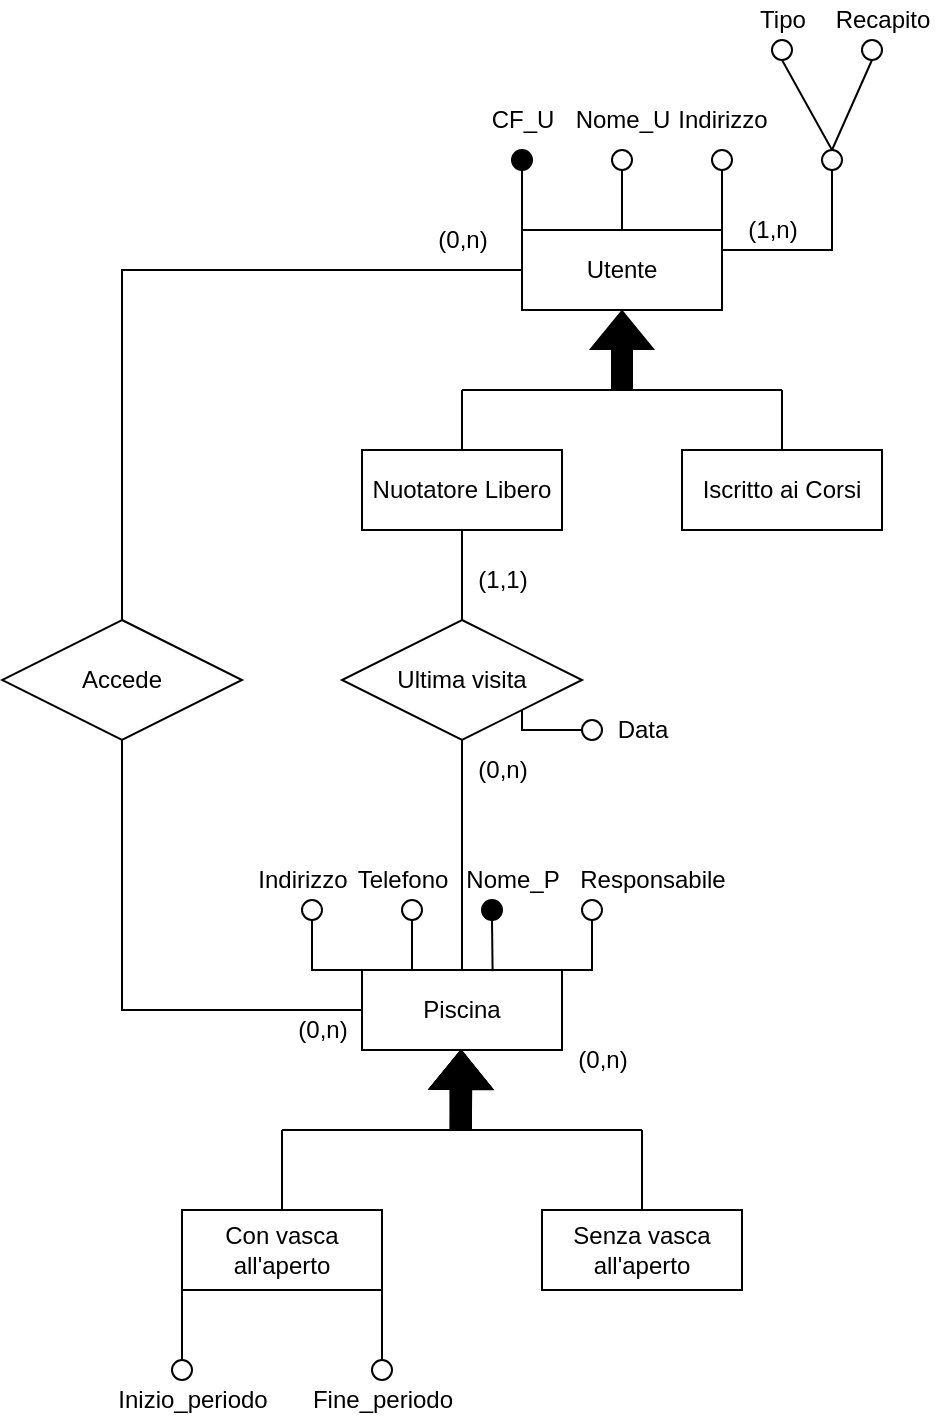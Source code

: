 <mxfile version="17.2.4" type="github">
  <diagram id="MYQFxudGDhmTdoFLmUG1" name="Page-1">
    <mxGraphModel dx="868" dy="442" grid="1" gridSize="10" guides="1" tooltips="1" connect="1" arrows="1" fold="1" page="1" pageScale="1" pageWidth="1600" pageHeight="900" math="0" shadow="0">
      <root>
        <mxCell id="0" />
        <mxCell id="1" parent="0" />
        <mxCell id="GoyC5QAHnLf5jNGfdJ2Q-1" style="edgeStyle=orthogonalEdgeStyle;rounded=0;orthogonalLoop=1;jettySize=auto;html=1;exitX=0;exitY=0;exitDx=0;exitDy=0;endArrow=none;endFill=0;fillColor=#000000;" parent="1" source="GoyC5QAHnLf5jNGfdJ2Q-4" target="GoyC5QAHnLf5jNGfdJ2Q-14" edge="1">
          <mxGeometry relative="1" as="geometry" />
        </mxCell>
        <mxCell id="GoyC5QAHnLf5jNGfdJ2Q-2" style="edgeStyle=orthogonalEdgeStyle;rounded=0;orthogonalLoop=1;jettySize=auto;html=1;exitX=1;exitY=0;exitDx=0;exitDy=0;entryX=0.5;entryY=1;entryDx=0;entryDy=0;endArrow=none;endFill=0;fillColor=#000000;" parent="1" source="GoyC5QAHnLf5jNGfdJ2Q-4" target="GoyC5QAHnLf5jNGfdJ2Q-18" edge="1">
          <mxGeometry relative="1" as="geometry" />
        </mxCell>
        <mxCell id="GoyC5QAHnLf5jNGfdJ2Q-3" style="edgeStyle=orthogonalEdgeStyle;rounded=0;orthogonalLoop=1;jettySize=auto;html=1;exitX=1;exitY=0.25;exitDx=0;exitDy=0;entryX=0.5;entryY=1;entryDx=0;entryDy=0;endArrow=none;endFill=0;fillColor=#000000;" parent="1" source="GoyC5QAHnLf5jNGfdJ2Q-4" target="GoyC5QAHnLf5jNGfdJ2Q-21" edge="1">
          <mxGeometry relative="1" as="geometry" />
        </mxCell>
        <mxCell id="GoyC5QAHnLf5jNGfdJ2Q-74" style="edgeStyle=orthogonalEdgeStyle;rounded=0;orthogonalLoop=1;jettySize=auto;html=1;exitX=0;exitY=0.5;exitDx=0;exitDy=0;entryX=0.5;entryY=0;entryDx=0;entryDy=0;endArrow=none;endFill=0;" parent="1" source="GoyC5QAHnLf5jNGfdJ2Q-4" target="GoyC5QAHnLf5jNGfdJ2Q-45" edge="1">
          <mxGeometry relative="1" as="geometry" />
        </mxCell>
        <mxCell id="GoyC5QAHnLf5jNGfdJ2Q-4" value="Utente" style="whiteSpace=wrap;html=1;align=center;" parent="1" vertex="1">
          <mxGeometry x="590" y="135" width="100" height="40" as="geometry" />
        </mxCell>
        <mxCell id="GoyC5QAHnLf5jNGfdJ2Q-5" value="" style="shape=flexArrow;endArrow=classic;html=1;rounded=0;entryX=0.5;entryY=1;entryDx=0;entryDy=0;fillColor=#000000;" parent="1" target="GoyC5QAHnLf5jNGfdJ2Q-4" edge="1">
          <mxGeometry width="50" height="50" relative="1" as="geometry">
            <mxPoint x="640" y="215" as="sourcePoint" />
            <mxPoint x="660" y="195" as="targetPoint" />
          </mxGeometry>
        </mxCell>
        <mxCell id="GoyC5QAHnLf5jNGfdJ2Q-6" value="" style="endArrow=none;html=1;rounded=0;fillColor=#000000;" parent="1" edge="1">
          <mxGeometry width="50" height="50" relative="1" as="geometry">
            <mxPoint x="560" y="215" as="sourcePoint" />
            <mxPoint x="720" y="215" as="targetPoint" />
          </mxGeometry>
        </mxCell>
        <mxCell id="GoyC5QAHnLf5jNGfdJ2Q-7" style="edgeStyle=orthogonalEdgeStyle;rounded=0;orthogonalLoop=1;jettySize=auto;html=1;exitX=0.5;exitY=0;exitDx=0;exitDy=0;fillColor=#000000;endArrow=none;endFill=0;" parent="1" source="GoyC5QAHnLf5jNGfdJ2Q-8" edge="1">
          <mxGeometry relative="1" as="geometry">
            <mxPoint x="560" y="215" as="targetPoint" />
          </mxGeometry>
        </mxCell>
        <mxCell id="GoyC5QAHnLf5jNGfdJ2Q-73" style="edgeStyle=orthogonalEdgeStyle;rounded=0;orthogonalLoop=1;jettySize=auto;html=1;exitX=0.5;exitY=1;exitDx=0;exitDy=0;entryX=0.5;entryY=0;entryDx=0;entryDy=0;endArrow=none;endFill=0;" parent="1" source="GoyC5QAHnLf5jNGfdJ2Q-8" target="GoyC5QAHnLf5jNGfdJ2Q-43" edge="1">
          <mxGeometry relative="1" as="geometry">
            <mxPoint x="560" y="320" as="targetPoint" />
          </mxGeometry>
        </mxCell>
        <mxCell id="GoyC5QAHnLf5jNGfdJ2Q-8" value="Nuotatore Libero" style="whiteSpace=wrap;html=1;align=center;" parent="1" vertex="1">
          <mxGeometry x="510" y="245" width="100" height="40" as="geometry" />
        </mxCell>
        <mxCell id="GoyC5QAHnLf5jNGfdJ2Q-9" style="edgeStyle=orthogonalEdgeStyle;rounded=0;orthogonalLoop=1;jettySize=auto;html=1;exitX=0.5;exitY=0;exitDx=0;exitDy=0;endArrow=none;endFill=0;fillColor=#000000;" parent="1" source="GoyC5QAHnLf5jNGfdJ2Q-11" edge="1">
          <mxGeometry relative="1" as="geometry">
            <mxPoint x="720" y="215" as="targetPoint" />
          </mxGeometry>
        </mxCell>
        <mxCell id="GoyC5QAHnLf5jNGfdJ2Q-11" value="Iscritto ai Corsi" style="whiteSpace=wrap;html=1;align=center;" parent="1" vertex="1">
          <mxGeometry x="670" y="245" width="100" height="40" as="geometry" />
        </mxCell>
        <mxCell id="GoyC5QAHnLf5jNGfdJ2Q-14" value="" style="ellipse;whiteSpace=wrap;html=1;aspect=fixed;fillColor=#000000;" parent="1" vertex="1">
          <mxGeometry x="585" y="95" width="10" height="10" as="geometry" />
        </mxCell>
        <mxCell id="GoyC5QAHnLf5jNGfdJ2Q-15" value="" style="edgeStyle=orthogonalEdgeStyle;rounded=0;orthogonalLoop=1;jettySize=auto;html=1;endArrow=none;endFill=0;fillColor=#000000;" parent="1" source="GoyC5QAHnLf5jNGfdJ2Q-16" target="GoyC5QAHnLf5jNGfdJ2Q-4" edge="1">
          <mxGeometry relative="1" as="geometry" />
        </mxCell>
        <mxCell id="GoyC5QAHnLf5jNGfdJ2Q-16" value="" style="ellipse;whiteSpace=wrap;html=1;aspect=fixed;" parent="1" vertex="1">
          <mxGeometry x="635" y="95" width="10" height="10" as="geometry" />
        </mxCell>
        <mxCell id="GoyC5QAHnLf5jNGfdJ2Q-17" value="CF_U" style="text;html=1;align=center;verticalAlign=middle;resizable=0;points=[];autosize=1;strokeColor=none;fillColor=none;" parent="1" vertex="1">
          <mxGeometry x="565" y="70" width="50" height="20" as="geometry" />
        </mxCell>
        <mxCell id="GoyC5QAHnLf5jNGfdJ2Q-18" value="" style="ellipse;whiteSpace=wrap;html=1;aspect=fixed;" parent="1" vertex="1">
          <mxGeometry x="685" y="95" width="10" height="10" as="geometry" />
        </mxCell>
        <mxCell id="GoyC5QAHnLf5jNGfdJ2Q-19" value="Nome_U" style="text;html=1;align=center;verticalAlign=middle;resizable=0;points=[];autosize=1;strokeColor=none;fillColor=none;" parent="1" vertex="1">
          <mxGeometry x="610" y="70" width="60" height="20" as="geometry" />
        </mxCell>
        <mxCell id="GoyC5QAHnLf5jNGfdJ2Q-20" value="Indirizzo" style="text;html=1;align=center;verticalAlign=middle;resizable=0;points=[];autosize=1;strokeColor=none;fillColor=none;" parent="1" vertex="1">
          <mxGeometry x="660" y="70" width="60" height="20" as="geometry" />
        </mxCell>
        <mxCell id="GoyC5QAHnLf5jNGfdJ2Q-21" value="" style="ellipse;whiteSpace=wrap;html=1;aspect=fixed;" parent="1" vertex="1">
          <mxGeometry x="740" y="95" width="10" height="10" as="geometry" />
        </mxCell>
        <mxCell id="GoyC5QAHnLf5jNGfdJ2Q-22" value="" style="ellipse;whiteSpace=wrap;html=1;aspect=fixed;" parent="1" vertex="1">
          <mxGeometry x="715" y="40" width="10" height="10" as="geometry" />
        </mxCell>
        <mxCell id="GoyC5QAHnLf5jNGfdJ2Q-23" value="" style="ellipse;whiteSpace=wrap;html=1;aspect=fixed;" parent="1" vertex="1">
          <mxGeometry x="760" y="40" width="10" height="10" as="geometry" />
        </mxCell>
        <mxCell id="GoyC5QAHnLf5jNGfdJ2Q-24" value="" style="endArrow=none;html=1;rounded=0;fillColor=#000000;exitX=0.5;exitY=0;exitDx=0;exitDy=0;entryX=0.5;entryY=1;entryDx=0;entryDy=0;" parent="1" source="GoyC5QAHnLf5jNGfdJ2Q-21" target="GoyC5QAHnLf5jNGfdJ2Q-23" edge="1">
          <mxGeometry width="50" height="50" relative="1" as="geometry">
            <mxPoint x="710" y="100" as="sourcePoint" />
            <mxPoint x="760" y="50" as="targetPoint" />
          </mxGeometry>
        </mxCell>
        <mxCell id="GoyC5QAHnLf5jNGfdJ2Q-25" value="" style="endArrow=none;html=1;rounded=0;fillColor=#000000;exitX=0.5;exitY=0;exitDx=0;exitDy=0;" parent="1" source="GoyC5QAHnLf5jNGfdJ2Q-21" edge="1">
          <mxGeometry width="50" height="50" relative="1" as="geometry">
            <mxPoint x="705" y="95" as="sourcePoint" />
            <mxPoint x="720" y="50" as="targetPoint" />
          </mxGeometry>
        </mxCell>
        <mxCell id="GoyC5QAHnLf5jNGfdJ2Q-26" value="Tipo" style="text;html=1;align=center;verticalAlign=middle;resizable=0;points=[];autosize=1;strokeColor=none;fillColor=none;" parent="1" vertex="1">
          <mxGeometry x="700" y="20" width="40" height="20" as="geometry" />
        </mxCell>
        <mxCell id="GoyC5QAHnLf5jNGfdJ2Q-27" value="(1,n)" style="text;html=1;align=center;verticalAlign=middle;resizable=0;points=[];autosize=1;strokeColor=none;fillColor=none;" parent="1" vertex="1">
          <mxGeometry x="695" y="125" width="40" height="20" as="geometry" />
        </mxCell>
        <mxCell id="GoyC5QAHnLf5jNGfdJ2Q-28" value="Recapito" style="text;html=1;align=center;verticalAlign=middle;resizable=0;points=[];autosize=1;strokeColor=none;fillColor=none;" parent="1" vertex="1">
          <mxGeometry x="740" y="20" width="60" height="20" as="geometry" />
        </mxCell>
        <mxCell id="GoyC5QAHnLf5jNGfdJ2Q-29" style="edgeStyle=orthogonalEdgeStyle;rounded=0;orthogonalLoop=1;jettySize=auto;html=1;exitX=0;exitY=0;exitDx=0;exitDy=0;entryX=0.5;entryY=1;entryDx=0;entryDy=0;endArrow=none;endFill=0;fillColor=#000000;" parent="1" source="GoyC5QAHnLf5jNGfdJ2Q-32" target="GoyC5QAHnLf5jNGfdJ2Q-50" edge="1">
          <mxGeometry relative="1" as="geometry" />
        </mxCell>
        <mxCell id="GoyC5QAHnLf5jNGfdJ2Q-30" style="edgeStyle=orthogonalEdgeStyle;rounded=0;orthogonalLoop=1;jettySize=auto;html=1;exitX=0.25;exitY=0;exitDx=0;exitDy=0;entryX=0.5;entryY=1;entryDx=0;entryDy=0;endArrow=none;endFill=0;fillColor=#000000;" parent="1" source="GoyC5QAHnLf5jNGfdJ2Q-32" target="GoyC5QAHnLf5jNGfdJ2Q-55" edge="1">
          <mxGeometry relative="1" as="geometry" />
        </mxCell>
        <mxCell id="GoyC5QAHnLf5jNGfdJ2Q-31" style="edgeStyle=orthogonalEdgeStyle;rounded=0;orthogonalLoop=1;jettySize=auto;html=1;exitX=1;exitY=0;exitDx=0;exitDy=0;entryX=0.5;entryY=1;entryDx=0;entryDy=0;endArrow=none;endFill=0;fillColor=#000000;" parent="1" source="GoyC5QAHnLf5jNGfdJ2Q-32" target="GoyC5QAHnLf5jNGfdJ2Q-57" edge="1">
          <mxGeometry relative="1" as="geometry" />
        </mxCell>
        <mxCell id="GoyC5QAHnLf5jNGfdJ2Q-32" value="Piscina" style="whiteSpace=wrap;html=1;align=center;" parent="1" vertex="1">
          <mxGeometry x="510" y="505" width="100" height="40" as="geometry" />
        </mxCell>
        <mxCell id="GoyC5QAHnLf5jNGfdJ2Q-33" value="" style="shape=flexArrow;endArrow=classic;html=1;rounded=0;entryX=0.5;entryY=1;entryDx=0;entryDy=0;fillColor=#000000;" parent="1" edge="1">
          <mxGeometry width="50" height="50" relative="1" as="geometry">
            <mxPoint x="559.41" y="585" as="sourcePoint" />
            <mxPoint x="559.41" y="545" as="targetPoint" />
          </mxGeometry>
        </mxCell>
        <mxCell id="GoyC5QAHnLf5jNGfdJ2Q-34" value="" style="endArrow=none;html=1;rounded=0;fillColor=#000000;" parent="1" edge="1">
          <mxGeometry width="50" height="50" relative="1" as="geometry">
            <mxPoint x="470" y="585" as="sourcePoint" />
            <mxPoint x="650" y="585" as="targetPoint" />
          </mxGeometry>
        </mxCell>
        <mxCell id="GoyC5QAHnLf5jNGfdJ2Q-35" style="edgeStyle=orthogonalEdgeStyle;rounded=0;orthogonalLoop=1;jettySize=auto;html=1;exitX=0.5;exitY=0;exitDx=0;exitDy=0;endArrow=none;endFill=0;fillColor=#000000;" parent="1" source="GoyC5QAHnLf5jNGfdJ2Q-38" edge="1">
          <mxGeometry relative="1" as="geometry">
            <mxPoint x="470" y="585" as="targetPoint" />
            <Array as="points">
              <mxPoint x="470" y="605" />
              <mxPoint x="470" y="605" />
            </Array>
          </mxGeometry>
        </mxCell>
        <mxCell id="GoyC5QAHnLf5jNGfdJ2Q-36" style="edgeStyle=orthogonalEdgeStyle;rounded=0;orthogonalLoop=1;jettySize=auto;html=1;exitX=1;exitY=1;exitDx=0;exitDy=0;entryX=0.5;entryY=0;entryDx=0;entryDy=0;endArrow=none;endFill=0;fillColor=#000000;" parent="1" source="GoyC5QAHnLf5jNGfdJ2Q-38" target="GoyC5QAHnLf5jNGfdJ2Q-60" edge="1">
          <mxGeometry relative="1" as="geometry" />
        </mxCell>
        <mxCell id="GoyC5QAHnLf5jNGfdJ2Q-37" style="edgeStyle=orthogonalEdgeStyle;rounded=0;orthogonalLoop=1;jettySize=auto;html=1;exitX=0;exitY=1;exitDx=0;exitDy=0;entryX=0.5;entryY=0;entryDx=0;entryDy=0;endArrow=none;endFill=0;fillColor=#000000;" parent="1" source="GoyC5QAHnLf5jNGfdJ2Q-38" target="GoyC5QAHnLf5jNGfdJ2Q-59" edge="1">
          <mxGeometry relative="1" as="geometry" />
        </mxCell>
        <mxCell id="GoyC5QAHnLf5jNGfdJ2Q-38" value="Con vasca all&#39;aperto" style="whiteSpace=wrap;html=1;align=center;" parent="1" vertex="1">
          <mxGeometry x="420" y="625" width="100" height="40" as="geometry" />
        </mxCell>
        <mxCell id="GoyC5QAHnLf5jNGfdJ2Q-39" style="edgeStyle=orthogonalEdgeStyle;rounded=0;orthogonalLoop=1;jettySize=auto;html=1;exitX=0.5;exitY=0;exitDx=0;exitDy=0;endArrow=none;endFill=0;fillColor=#000000;" parent="1" source="GoyC5QAHnLf5jNGfdJ2Q-40" edge="1">
          <mxGeometry relative="1" as="geometry">
            <mxPoint x="650" y="585" as="targetPoint" />
            <Array as="points">
              <mxPoint x="650" y="585" />
            </Array>
          </mxGeometry>
        </mxCell>
        <mxCell id="GoyC5QAHnLf5jNGfdJ2Q-40" value="Senza vasca all&#39;aperto" style="whiteSpace=wrap;html=1;align=center;" parent="1" vertex="1">
          <mxGeometry x="600" y="625" width="100" height="40" as="geometry" />
        </mxCell>
        <mxCell id="GoyC5QAHnLf5jNGfdJ2Q-41" style="edgeStyle=orthogonalEdgeStyle;rounded=0;orthogonalLoop=1;jettySize=auto;html=1;exitX=0.5;exitY=1;exitDx=0;exitDy=0;entryX=0.5;entryY=0;entryDx=0;entryDy=0;endArrow=none;endFill=0;fillColor=#000000;" parent="1" source="GoyC5QAHnLf5jNGfdJ2Q-43" target="GoyC5QAHnLf5jNGfdJ2Q-32" edge="1">
          <mxGeometry relative="1" as="geometry" />
        </mxCell>
        <mxCell id="GoyC5QAHnLf5jNGfdJ2Q-42" style="edgeStyle=orthogonalEdgeStyle;rounded=0;orthogonalLoop=1;jettySize=auto;html=1;exitX=1;exitY=1;exitDx=0;exitDy=0;entryX=0;entryY=0.5;entryDx=0;entryDy=0;endArrow=none;endFill=0;fillColor=#000000;" parent="1" source="GoyC5QAHnLf5jNGfdJ2Q-43" target="GoyC5QAHnLf5jNGfdJ2Q-47" edge="1">
          <mxGeometry relative="1" as="geometry">
            <Array as="points">
              <mxPoint x="590" y="385" />
            </Array>
          </mxGeometry>
        </mxCell>
        <mxCell id="GoyC5QAHnLf5jNGfdJ2Q-43" value="Ultima visita" style="shape=rhombus;perimeter=rhombusPerimeter;whiteSpace=wrap;html=1;align=center;" parent="1" vertex="1">
          <mxGeometry x="500" y="330" width="120" height="60" as="geometry" />
        </mxCell>
        <mxCell id="GoyC5QAHnLf5jNGfdJ2Q-44" style="edgeStyle=orthogonalEdgeStyle;rounded=0;orthogonalLoop=1;jettySize=auto;html=1;exitX=0.5;exitY=1;exitDx=0;exitDy=0;entryX=0;entryY=0.5;entryDx=0;entryDy=0;endArrow=none;endFill=0;fillColor=#000000;" parent="1" source="GoyC5QAHnLf5jNGfdJ2Q-45" target="GoyC5QAHnLf5jNGfdJ2Q-32" edge="1">
          <mxGeometry relative="1" as="geometry" />
        </mxCell>
        <mxCell id="GoyC5QAHnLf5jNGfdJ2Q-45" value="Accede" style="shape=rhombus;perimeter=rhombusPerimeter;whiteSpace=wrap;html=1;align=center;" parent="1" vertex="1">
          <mxGeometry x="330" y="330" width="120" height="60" as="geometry" />
        </mxCell>
        <mxCell id="GoyC5QAHnLf5jNGfdJ2Q-46" value="(0,n)" style="text;html=1;align=center;verticalAlign=middle;resizable=0;points=[];autosize=1;strokeColor=none;fillColor=none;" parent="1" vertex="1">
          <mxGeometry x="560" y="395" width="40" height="20" as="geometry" />
        </mxCell>
        <mxCell id="GoyC5QAHnLf5jNGfdJ2Q-47" value="" style="ellipse;whiteSpace=wrap;html=1;aspect=fixed;" parent="1" vertex="1">
          <mxGeometry x="620" y="380" width="10" height="10" as="geometry" />
        </mxCell>
        <mxCell id="GoyC5QAHnLf5jNGfdJ2Q-48" value="Data" style="text;html=1;align=center;verticalAlign=middle;resizable=0;points=[];autosize=1;strokeColor=none;fillColor=none;" parent="1" vertex="1">
          <mxGeometry x="630" y="375" width="40" height="20" as="geometry" />
        </mxCell>
        <mxCell id="GoyC5QAHnLf5jNGfdJ2Q-49" value="(0,n)" style="text;html=1;align=center;verticalAlign=middle;resizable=0;points=[];autosize=1;strokeColor=none;fillColor=none;" parent="1" vertex="1">
          <mxGeometry x="470" y="525" width="40" height="20" as="geometry" />
        </mxCell>
        <mxCell id="GoyC5QAHnLf5jNGfdJ2Q-50" value="" style="ellipse;whiteSpace=wrap;html=1;aspect=fixed;" parent="1" vertex="1">
          <mxGeometry x="480" y="470" width="10" height="10" as="geometry" />
        </mxCell>
        <mxCell id="GoyC5QAHnLf5jNGfdJ2Q-51" style="edgeStyle=orthogonalEdgeStyle;rounded=0;orthogonalLoop=1;jettySize=auto;html=1;exitX=0.5;exitY=1;exitDx=0;exitDy=0;entryX=0.953;entryY=0.014;entryDx=0;entryDy=0;entryPerimeter=0;endArrow=none;endFill=0;fillColor=#000000;" parent="1" source="GoyC5QAHnLf5jNGfdJ2Q-52" edge="1">
          <mxGeometry relative="1" as="geometry">
            <mxPoint x="575.3" y="505.56" as="targetPoint" />
          </mxGeometry>
        </mxCell>
        <mxCell id="GoyC5QAHnLf5jNGfdJ2Q-52" value="" style="ellipse;whiteSpace=wrap;html=1;aspect=fixed;fillColor=#000000;" parent="1" vertex="1">
          <mxGeometry x="570" y="470" width="10" height="10" as="geometry" />
        </mxCell>
        <mxCell id="GoyC5QAHnLf5jNGfdJ2Q-53" value="Nome_P" style="text;html=1;align=center;verticalAlign=middle;resizable=0;points=[];autosize=1;strokeColor=none;fillColor=none;" parent="1" vertex="1">
          <mxGeometry x="555" y="450" width="60" height="20" as="geometry" />
        </mxCell>
        <mxCell id="GoyC5QAHnLf5jNGfdJ2Q-54" value="Indirizzo" style="text;html=1;align=center;verticalAlign=middle;resizable=0;points=[];autosize=1;strokeColor=none;fillColor=none;" parent="1" vertex="1">
          <mxGeometry x="450" y="450" width="60" height="20" as="geometry" />
        </mxCell>
        <mxCell id="GoyC5QAHnLf5jNGfdJ2Q-55" value="" style="ellipse;whiteSpace=wrap;html=1;aspect=fixed;" parent="1" vertex="1">
          <mxGeometry x="530" y="470" width="10" height="10" as="geometry" />
        </mxCell>
        <mxCell id="GoyC5QAHnLf5jNGfdJ2Q-56" value="Telefono" style="text;html=1;align=center;verticalAlign=middle;resizable=0;points=[];autosize=1;strokeColor=none;fillColor=none;" parent="1" vertex="1">
          <mxGeometry x="500" y="450" width="60" height="20" as="geometry" />
        </mxCell>
        <mxCell id="GoyC5QAHnLf5jNGfdJ2Q-57" value="" style="ellipse;whiteSpace=wrap;html=1;aspect=fixed;" parent="1" vertex="1">
          <mxGeometry x="620" y="470" width="10" height="10" as="geometry" />
        </mxCell>
        <mxCell id="GoyC5QAHnLf5jNGfdJ2Q-58" value="Responsabile" style="text;html=1;align=center;verticalAlign=middle;resizable=0;points=[];autosize=1;strokeColor=none;fillColor=none;" parent="1" vertex="1">
          <mxGeometry x="610" y="450" width="90" height="20" as="geometry" />
        </mxCell>
        <mxCell id="GoyC5QAHnLf5jNGfdJ2Q-59" value="" style="ellipse;whiteSpace=wrap;html=1;aspect=fixed;" parent="1" vertex="1">
          <mxGeometry x="415" y="700" width="10" height="10" as="geometry" />
        </mxCell>
        <mxCell id="GoyC5QAHnLf5jNGfdJ2Q-60" value="" style="ellipse;whiteSpace=wrap;html=1;aspect=fixed;" parent="1" vertex="1">
          <mxGeometry x="515" y="700" width="10" height="10" as="geometry" />
        </mxCell>
        <mxCell id="GoyC5QAHnLf5jNGfdJ2Q-61" value="Inizio_periodo" style="text;html=1;align=center;verticalAlign=middle;resizable=0;points=[];autosize=1;strokeColor=none;fillColor=none;" parent="1" vertex="1">
          <mxGeometry x="380" y="710" width="90" height="20" as="geometry" />
        </mxCell>
        <mxCell id="GoyC5QAHnLf5jNGfdJ2Q-62" value="Fine_periodo" style="text;html=1;align=center;verticalAlign=middle;resizable=0;points=[];autosize=1;strokeColor=none;fillColor=none;" parent="1" vertex="1">
          <mxGeometry x="475" y="710" width="90" height="20" as="geometry" />
        </mxCell>
        <mxCell id="GoyC5QAHnLf5jNGfdJ2Q-63" value="" style="shape=flexArrow;endArrow=classic;html=1;rounded=0;entryX=0.5;entryY=1;entryDx=0;entryDy=0;fillColor=#000000;" parent="1" edge="1">
          <mxGeometry width="50" height="50" relative="1" as="geometry">
            <mxPoint x="559.41" y="585" as="sourcePoint" />
            <mxPoint x="559.41" y="545" as="targetPoint" />
          </mxGeometry>
        </mxCell>
        <mxCell id="GoyC5QAHnLf5jNGfdJ2Q-64" value="" style="shape=flexArrow;endArrow=classic;html=1;rounded=0;entryX=0.5;entryY=1;entryDx=0;entryDy=0;fillColor=#000000;" parent="1" edge="1">
          <mxGeometry width="50" height="50" relative="1" as="geometry">
            <mxPoint x="559.41" y="585" as="sourcePoint" />
            <mxPoint x="559.41" y="545" as="targetPoint" />
          </mxGeometry>
        </mxCell>
        <mxCell id="GoyC5QAHnLf5jNGfdJ2Q-65" value="" style="endArrow=none;html=1;rounded=0;fillColor=#000000;" parent="1" edge="1">
          <mxGeometry width="50" height="50" relative="1" as="geometry">
            <mxPoint x="470" y="585" as="sourcePoint" />
            <mxPoint x="650" y="585" as="targetPoint" />
          </mxGeometry>
        </mxCell>
        <mxCell id="GoyC5QAHnLf5jNGfdJ2Q-66" value="" style="endArrow=none;html=1;rounded=0;fillColor=#000000;" parent="1" edge="1">
          <mxGeometry width="50" height="50" relative="1" as="geometry">
            <mxPoint x="470" y="585" as="sourcePoint" />
            <mxPoint x="650" y="585" as="targetPoint" />
          </mxGeometry>
        </mxCell>
        <mxCell id="GoyC5QAHnLf5jNGfdJ2Q-67" value="" style="shape=flexArrow;endArrow=classic;html=1;rounded=0;entryX=0.5;entryY=1;entryDx=0;entryDy=0;fillColor=#000000;" parent="1" edge="1">
          <mxGeometry width="50" height="50" relative="1" as="geometry">
            <mxPoint x="559.41" y="585" as="sourcePoint" />
            <mxPoint x="559.41" y="545" as="targetPoint" />
          </mxGeometry>
        </mxCell>
        <mxCell id="GoyC5QAHnLf5jNGfdJ2Q-68" style="edgeStyle=orthogonalEdgeStyle;rounded=0;orthogonalLoop=1;jettySize=auto;html=1;exitX=0.5;exitY=0;exitDx=0;exitDy=0;endArrow=none;endFill=0;fillColor=#000000;" parent="1" edge="1">
          <mxGeometry relative="1" as="geometry">
            <mxPoint x="650" y="585" as="targetPoint" />
            <mxPoint x="650" y="625" as="sourcePoint" />
            <Array as="points">
              <mxPoint x="650" y="585" />
            </Array>
          </mxGeometry>
        </mxCell>
        <mxCell id="GoyC5QAHnLf5jNGfdJ2Q-69" value="" style="endArrow=none;html=1;rounded=0;fillColor=#000000;" parent="1" edge="1">
          <mxGeometry width="50" height="50" relative="1" as="geometry">
            <mxPoint x="470" y="585" as="sourcePoint" />
            <mxPoint x="650" y="585" as="targetPoint" />
          </mxGeometry>
        </mxCell>
        <mxCell id="GoyC5QAHnLf5jNGfdJ2Q-70" value="" style="shape=flexArrow;endArrow=classic;html=1;rounded=0;fillColor=#000000;" parent="1" target="GoyC5QAHnLf5jNGfdJ2Q-32" edge="1">
          <mxGeometry width="50" height="50" relative="1" as="geometry">
            <mxPoint x="559.41" y="585" as="sourcePoint" />
            <mxPoint x="559.41" y="545" as="targetPoint" />
          </mxGeometry>
        </mxCell>
        <mxCell id="GoyC5QAHnLf5jNGfdJ2Q-71" style="edgeStyle=orthogonalEdgeStyle;rounded=0;orthogonalLoop=1;jettySize=auto;html=1;exitX=0.5;exitY=0;exitDx=0;exitDy=0;endArrow=none;endFill=0;fillColor=#000000;" parent="1" edge="1">
          <mxGeometry relative="1" as="geometry">
            <mxPoint x="650" y="585" as="targetPoint" />
            <mxPoint x="650" y="625" as="sourcePoint" />
            <Array as="points">
              <mxPoint x="650" y="585" />
            </Array>
          </mxGeometry>
        </mxCell>
        <mxCell id="GoyC5QAHnLf5jNGfdJ2Q-72" value="(0,n)" style="text;html=1;align=center;verticalAlign=middle;resizable=0;points=[];autosize=1;strokeColor=none;fillColor=none;" parent="1" vertex="1">
          <mxGeometry x="610" y="540" width="40" height="20" as="geometry" />
        </mxCell>
        <mxCell id="GoyC5QAHnLf5jNGfdJ2Q-75" value="(1,1)" style="text;html=1;align=center;verticalAlign=middle;resizable=0;points=[];autosize=1;strokeColor=none;fillColor=none;" parent="1" vertex="1">
          <mxGeometry x="560" y="300" width="40" height="20" as="geometry" />
        </mxCell>
        <mxCell id="GoyC5QAHnLf5jNGfdJ2Q-76" value="(0,n)" style="text;html=1;align=center;verticalAlign=middle;resizable=0;points=[];autosize=1;strokeColor=none;fillColor=none;" parent="1" vertex="1">
          <mxGeometry x="540" y="130" width="40" height="20" as="geometry" />
        </mxCell>
      </root>
    </mxGraphModel>
  </diagram>
</mxfile>
